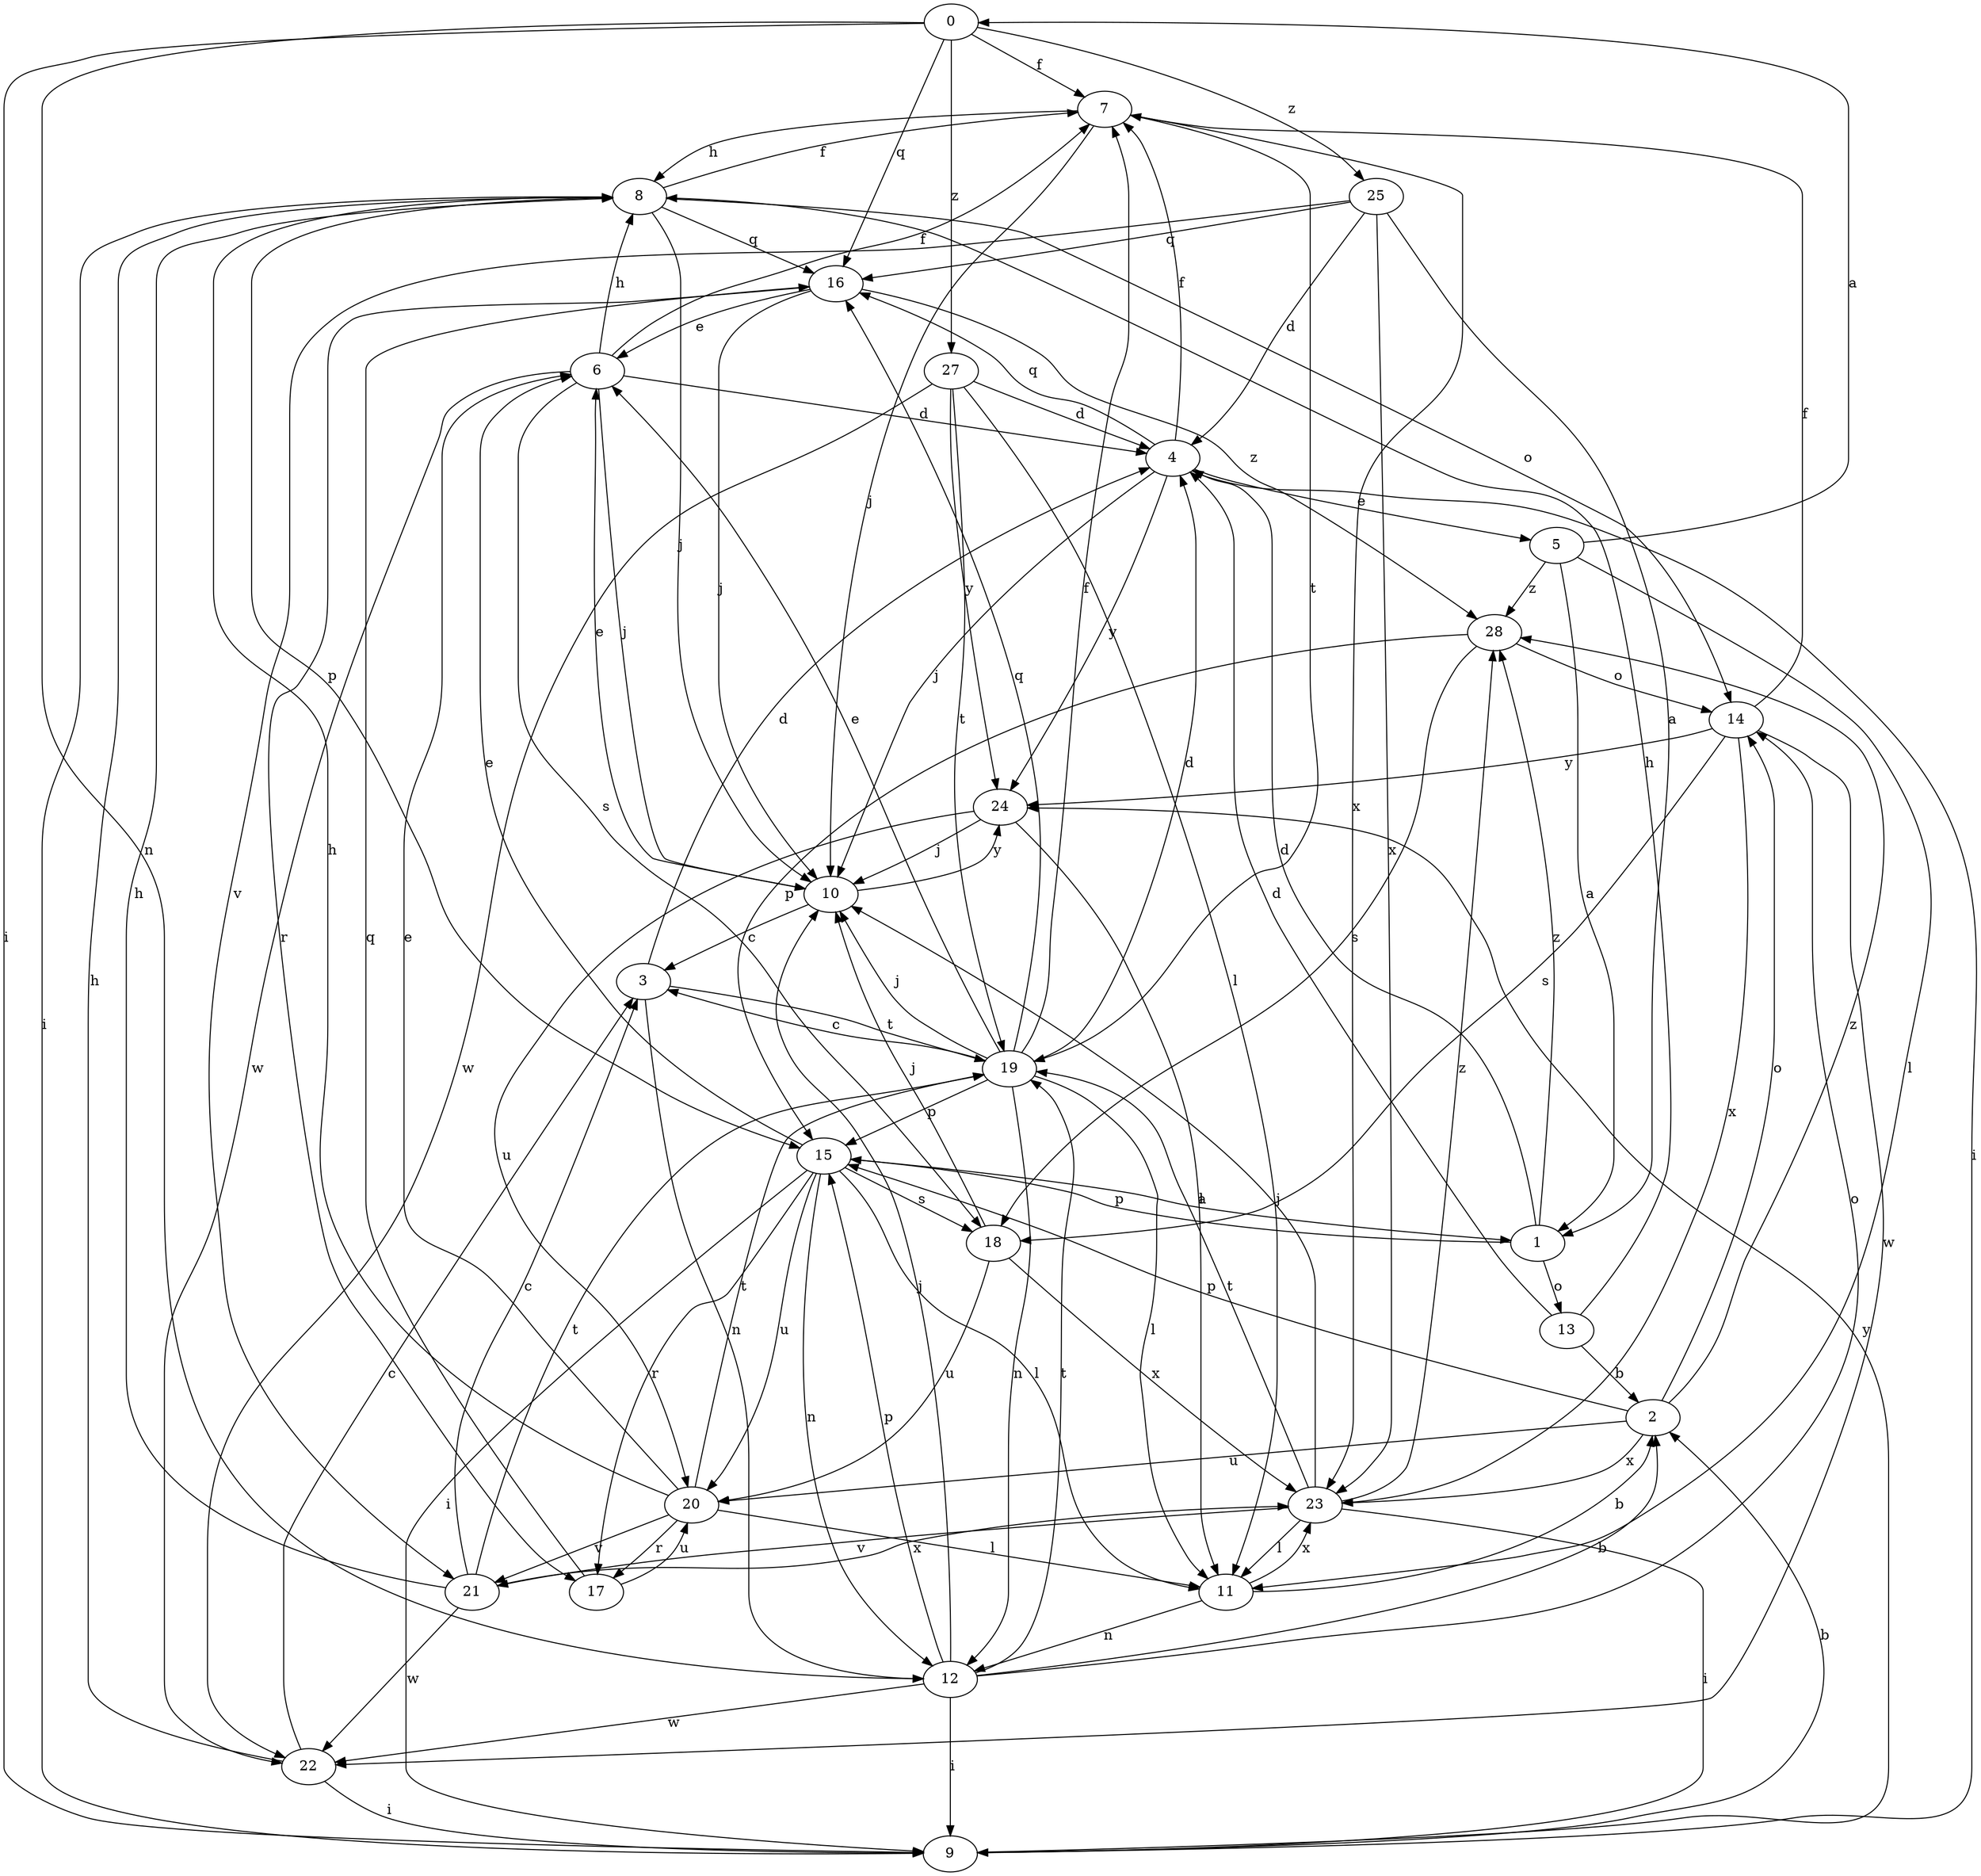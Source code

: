 strict digraph  {
0;
1;
2;
3;
4;
5;
6;
7;
8;
9;
10;
11;
12;
13;
14;
15;
16;
17;
18;
19;
20;
21;
22;
23;
24;
25;
27;
28;
0 -> 7  [label=f];
0 -> 9  [label=i];
0 -> 12  [label=n];
0 -> 16  [label=q];
0 -> 25  [label=z];
0 -> 27  [label=z];
1 -> 4  [label=d];
1 -> 13  [label=o];
1 -> 15  [label=p];
1 -> 28  [label=z];
2 -> 14  [label=o];
2 -> 15  [label=p];
2 -> 20  [label=u];
2 -> 23  [label=x];
2 -> 28  [label=z];
3 -> 4  [label=d];
3 -> 12  [label=n];
3 -> 19  [label=t];
4 -> 5  [label=e];
4 -> 7  [label=f];
4 -> 9  [label=i];
4 -> 10  [label=j];
4 -> 16  [label=q];
4 -> 24  [label=y];
5 -> 0  [label=a];
5 -> 1  [label=a];
5 -> 11  [label=l];
5 -> 28  [label=z];
6 -> 4  [label=d];
6 -> 7  [label=f];
6 -> 8  [label=h];
6 -> 10  [label=j];
6 -> 18  [label=s];
6 -> 22  [label=w];
7 -> 8  [label=h];
7 -> 10  [label=j];
7 -> 19  [label=t];
7 -> 23  [label=x];
8 -> 7  [label=f];
8 -> 9  [label=i];
8 -> 10  [label=j];
8 -> 14  [label=o];
8 -> 15  [label=p];
8 -> 16  [label=q];
9 -> 2  [label=b];
9 -> 24  [label=y];
10 -> 3  [label=c];
10 -> 6  [label=e];
10 -> 24  [label=y];
11 -> 2  [label=b];
11 -> 12  [label=n];
11 -> 23  [label=x];
12 -> 2  [label=b];
12 -> 9  [label=i];
12 -> 10  [label=j];
12 -> 14  [label=o];
12 -> 15  [label=p];
12 -> 19  [label=t];
12 -> 22  [label=w];
13 -> 2  [label=b];
13 -> 4  [label=d];
13 -> 8  [label=h];
14 -> 7  [label=f];
14 -> 18  [label=s];
14 -> 22  [label=w];
14 -> 23  [label=x];
14 -> 24  [label=y];
15 -> 1  [label=a];
15 -> 6  [label=e];
15 -> 9  [label=i];
15 -> 11  [label=l];
15 -> 12  [label=n];
15 -> 17  [label=r];
15 -> 18  [label=s];
15 -> 20  [label=u];
16 -> 6  [label=e];
16 -> 10  [label=j];
16 -> 17  [label=r];
16 -> 28  [label=z];
17 -> 16  [label=q];
17 -> 20  [label=u];
18 -> 10  [label=j];
18 -> 20  [label=u];
18 -> 23  [label=x];
19 -> 3  [label=c];
19 -> 4  [label=d];
19 -> 6  [label=e];
19 -> 7  [label=f];
19 -> 10  [label=j];
19 -> 11  [label=l];
19 -> 12  [label=n];
19 -> 15  [label=p];
19 -> 16  [label=q];
20 -> 6  [label=e];
20 -> 8  [label=h];
20 -> 11  [label=l];
20 -> 17  [label=r];
20 -> 19  [label=t];
20 -> 21  [label=v];
21 -> 3  [label=c];
21 -> 8  [label=h];
21 -> 19  [label=t];
21 -> 22  [label=w];
21 -> 23  [label=x];
22 -> 3  [label=c];
22 -> 8  [label=h];
22 -> 9  [label=i];
23 -> 9  [label=i];
23 -> 10  [label=j];
23 -> 11  [label=l];
23 -> 19  [label=t];
23 -> 21  [label=v];
23 -> 28  [label=z];
24 -> 10  [label=j];
24 -> 11  [label=l];
24 -> 20  [label=u];
25 -> 1  [label=a];
25 -> 4  [label=d];
25 -> 16  [label=q];
25 -> 21  [label=v];
25 -> 23  [label=x];
27 -> 4  [label=d];
27 -> 11  [label=l];
27 -> 19  [label=t];
27 -> 22  [label=w];
27 -> 24  [label=y];
28 -> 14  [label=o];
28 -> 15  [label=p];
28 -> 18  [label=s];
}
